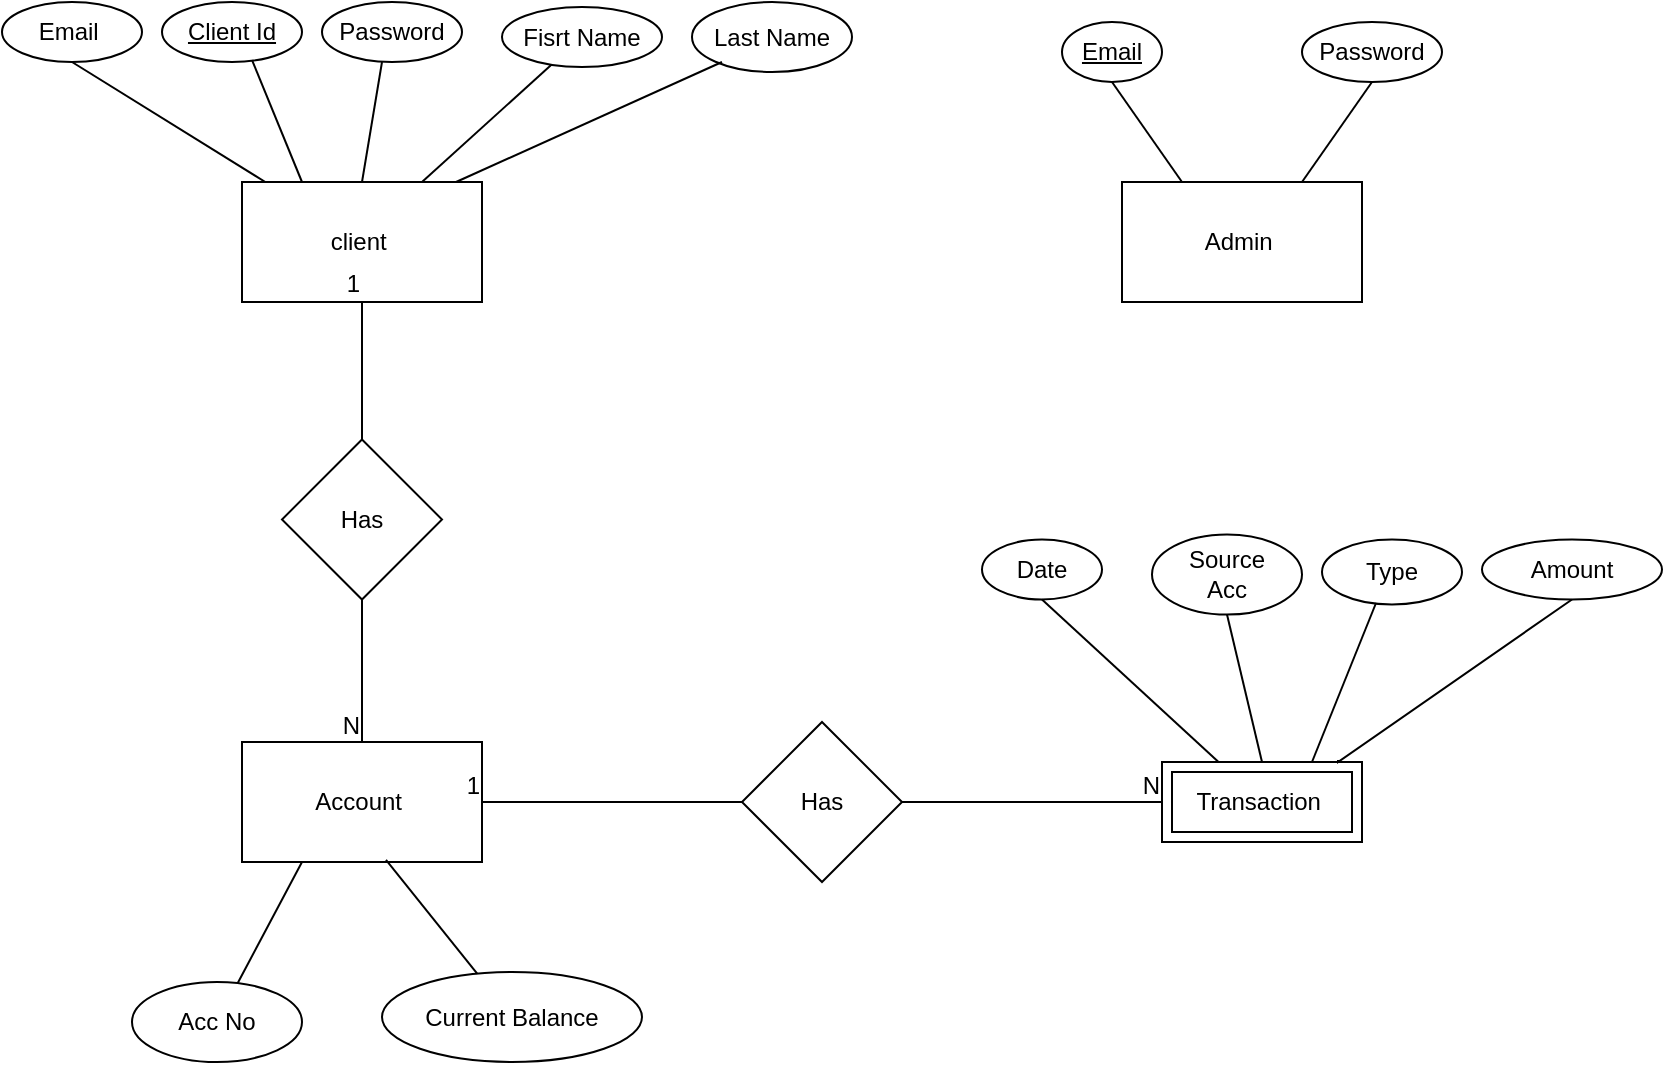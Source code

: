 <mxfile version="21.0.8" type="device"><diagram id="R2lEEEUBdFMjLlhIrx00" name="Page-1"><mxGraphModel dx="880" dy="486" grid="0" gridSize="10" guides="1" tooltips="1" connect="1" arrows="1" fold="1" page="1" pageScale="1" pageWidth="850" pageHeight="1100" background="#ffffff" math="0" shadow="0" extFonts="Permanent Marker^https://fonts.googleapis.com/css?family=Permanent+Marker"><root><mxCell id="0"/><mxCell id="1" parent="0"/><mxCell id="yZxQarOMSJ2BPssshICD-1" value="client&amp;nbsp;" style="rounded=0;whiteSpace=wrap;html=1;" parent="1" vertex="1"><mxGeometry x="120" y="170" width="120" height="60" as="geometry"/></mxCell><mxCell id="yZxQarOMSJ2BPssshICD-2" value="Admin&amp;nbsp;" style="rounded=0;whiteSpace=wrap;html=1;" parent="1" vertex="1"><mxGeometry x="560" y="170" width="120" height="60" as="geometry"/></mxCell><mxCell id="yZxQarOMSJ2BPssshICD-3" value="Account&amp;nbsp;" style="rounded=0;whiteSpace=wrap;html=1;" parent="1" vertex="1"><mxGeometry x="120" y="450" width="120" height="60" as="geometry"/></mxCell><mxCell id="yZxQarOMSJ2BPssshICD-7" value="Has" style="rhombus;whiteSpace=wrap;html=1;" parent="1" vertex="1"><mxGeometry x="140" y="298.75" width="80" height="80" as="geometry"/></mxCell><mxCell id="yZxQarOMSJ2BPssshICD-11" value="Has" style="rhombus;whiteSpace=wrap;html=1;" parent="1" vertex="1"><mxGeometry x="370" y="440" width="80" height="80" as="geometry"/></mxCell><mxCell id="yZxQarOMSJ2BPssshICD-16" value="Transaction&amp;nbsp;" style="shape=ext;margin=3;double=1;whiteSpace=wrap;html=1;align=center;" parent="1" vertex="1"><mxGeometry x="580" y="460" width="100" height="40" as="geometry"/></mxCell><mxCell id="yZxQarOMSJ2BPssshICD-19" value="Email" style="ellipse;whiteSpace=wrap;html=1;align=center;fontStyle=4;" parent="1" vertex="1"><mxGeometry x="530" y="90" width="50" height="30" as="geometry"/></mxCell><mxCell id="yZxQarOMSJ2BPssshICD-21" value="Password" style="ellipse;whiteSpace=wrap;html=1;align=center;" parent="1" vertex="1"><mxGeometry x="650" y="90" width="70" height="30" as="geometry"/></mxCell><mxCell id="yZxQarOMSJ2BPssshICD-28" value="" style="endArrow=none;html=1;rounded=0;exitX=0.25;exitY=0;exitDx=0;exitDy=0;entryX=0.5;entryY=1;entryDx=0;entryDy=0;" parent="1" source="yZxQarOMSJ2BPssshICD-2" target="yZxQarOMSJ2BPssshICD-19" edge="1"><mxGeometry width="50" height="50" relative="1" as="geometry"><mxPoint x="440" y="200" as="sourcePoint"/><mxPoint x="570" y="130" as="targetPoint"/></mxGeometry></mxCell><mxCell id="yZxQarOMSJ2BPssshICD-30" value="" style="endArrow=none;html=1;rounded=0;entryX=0.5;entryY=1;entryDx=0;entryDy=0;exitX=0.75;exitY=0;exitDx=0;exitDy=0;" parent="1" source="yZxQarOMSJ2BPssshICD-2" target="yZxQarOMSJ2BPssshICD-21" edge="1"><mxGeometry width="50" height="50" relative="1" as="geometry"><mxPoint x="190" y="300" as="sourcePoint"/><mxPoint x="190" y="240" as="targetPoint"/></mxGeometry></mxCell><mxCell id="yZxQarOMSJ2BPssshICD-31" value="Client Id" style="ellipse;whiteSpace=wrap;html=1;align=center;fontStyle=4;" parent="1" vertex="1"><mxGeometry x="80" y="80" width="70" height="30" as="geometry"/></mxCell><mxCell id="yZxQarOMSJ2BPssshICD-32" value="Password" style="ellipse;whiteSpace=wrap;html=1;align=center;" parent="1" vertex="1"><mxGeometry x="160" y="80" width="70" height="30" as="geometry"/></mxCell><mxCell id="yZxQarOMSJ2BPssshICD-33" value="Fisrt Name" style="ellipse;whiteSpace=wrap;html=1;align=center;" parent="1" vertex="1"><mxGeometry x="250" y="82.5" width="80" height="30" as="geometry"/></mxCell><mxCell id="yZxQarOMSJ2BPssshICD-34" value="Last Name" style="ellipse;whiteSpace=wrap;html=1;align=center;" parent="1" vertex="1"><mxGeometry x="345" y="80" width="80" height="35" as="geometry"/></mxCell><mxCell id="yZxQarOMSJ2BPssshICD-35" value="Email&amp;nbsp;" style="ellipse;whiteSpace=wrap;html=1;align=center;" parent="1" vertex="1"><mxGeometry y="80" width="70" height="30" as="geometry"/></mxCell><mxCell id="yZxQarOMSJ2BPssshICD-36" value="" style="endArrow=none;html=1;rounded=0;entryX=0.5;entryY=1;entryDx=0;entryDy=0;" parent="1" source="yZxQarOMSJ2BPssshICD-1" target="yZxQarOMSJ2BPssshICD-35" edge="1"><mxGeometry width="50" height="50" relative="1" as="geometry"><mxPoint x="190" y="300" as="sourcePoint"/><mxPoint x="190" y="240" as="targetPoint"/></mxGeometry></mxCell><mxCell id="yZxQarOMSJ2BPssshICD-37" value="" style="endArrow=none;html=1;rounded=0;entryX=0.643;entryY=0.967;entryDx=0;entryDy=0;entryPerimeter=0;exitX=0.25;exitY=0;exitDx=0;exitDy=0;" parent="1" source="yZxQarOMSJ2BPssshICD-1" target="yZxQarOMSJ2BPssshICD-31" edge="1"><mxGeometry width="50" height="50" relative="1" as="geometry"><mxPoint x="190" y="300" as="sourcePoint"/><mxPoint x="190" y="240" as="targetPoint"/></mxGeometry></mxCell><mxCell id="SSJ2Vil8HuHul0gvyvQJ-1" value="" style="endArrow=none;html=1;rounded=0;exitX=0.75;exitY=0;exitDx=0;exitDy=0;" edge="1" parent="1" source="yZxQarOMSJ2BPssshICD-1" target="yZxQarOMSJ2BPssshICD-33"><mxGeometry width="50" height="50" relative="1" as="geometry"><mxPoint x="400" y="310" as="sourcePoint"/><mxPoint x="450" y="260" as="targetPoint"/></mxGeometry></mxCell><mxCell id="SSJ2Vil8HuHul0gvyvQJ-2" value="" style="endArrow=none;html=1;rounded=0;exitX=0.5;exitY=0;exitDx=0;exitDy=0;" edge="1" parent="1" source="yZxQarOMSJ2BPssshICD-1"><mxGeometry width="50" height="50" relative="1" as="geometry"><mxPoint x="400" y="310" as="sourcePoint"/><mxPoint x="190" y="110" as="targetPoint"/></mxGeometry></mxCell><mxCell id="SSJ2Vil8HuHul0gvyvQJ-3" value="" style="endArrow=none;html=1;rounded=0;exitX=0.892;exitY=0;exitDx=0;exitDy=0;exitPerimeter=0;" edge="1" parent="1" source="yZxQarOMSJ2BPssshICD-1"><mxGeometry width="50" height="50" relative="1" as="geometry"><mxPoint x="400" y="310" as="sourcePoint"/><mxPoint x="360" y="110" as="targetPoint"/></mxGeometry></mxCell><mxCell id="SSJ2Vil8HuHul0gvyvQJ-4" value="Source &lt;br&gt;Acc" style="ellipse;whiteSpace=wrap;html=1;" vertex="1" parent="1"><mxGeometry x="575" y="346.25" width="75" height="40" as="geometry"/></mxCell><mxCell id="SSJ2Vil8HuHul0gvyvQJ-5" value="Type" style="ellipse;whiteSpace=wrap;html=1;" vertex="1" parent="1"><mxGeometry x="660" y="348.75" width="70" height="32.5" as="geometry"/></mxCell><mxCell id="SSJ2Vil8HuHul0gvyvQJ-6" value="Date" style="ellipse;whiteSpace=wrap;html=1;" vertex="1" parent="1"><mxGeometry x="490" y="348.75" width="60" height="30" as="geometry"/></mxCell><mxCell id="SSJ2Vil8HuHul0gvyvQJ-7" value="Acc No" style="ellipse;whiteSpace=wrap;html=1;" vertex="1" parent="1"><mxGeometry x="65" y="570" width="85" height="40" as="geometry"/></mxCell><mxCell id="SSJ2Vil8HuHul0gvyvQJ-8" value="Current Balance" style="ellipse;whiteSpace=wrap;html=1;" vertex="1" parent="1"><mxGeometry x="190" y="565" width="130" height="45" as="geometry"/></mxCell><mxCell id="SSJ2Vil8HuHul0gvyvQJ-9" value="" style="endArrow=none;html=1;rounded=0;exitX=0.25;exitY=1;exitDx=0;exitDy=0;" edge="1" parent="1" source="yZxQarOMSJ2BPssshICD-3" target="SSJ2Vil8HuHul0gvyvQJ-7"><mxGeometry width="50" height="50" relative="1" as="geometry"><mxPoint x="380" y="430" as="sourcePoint"/><mxPoint x="430" y="380" as="targetPoint"/></mxGeometry></mxCell><mxCell id="SSJ2Vil8HuHul0gvyvQJ-10" value="" style="endArrow=none;html=1;rounded=0;exitX=0.6;exitY=0.983;exitDx=0;exitDy=0;exitPerimeter=0;" edge="1" parent="1" source="yZxQarOMSJ2BPssshICD-3" target="SSJ2Vil8HuHul0gvyvQJ-8"><mxGeometry width="50" height="50" relative="1" as="geometry"><mxPoint x="190" y="500" as="sourcePoint"/><mxPoint x="430" y="380" as="targetPoint"/></mxGeometry></mxCell><mxCell id="SSJ2Vil8HuHul0gvyvQJ-15" value="" style="endArrow=none;html=1;rounded=0;exitX=0.5;exitY=1;exitDx=0;exitDy=0;entryX=0.5;entryY=0;entryDx=0;entryDy=0;" edge="1" parent="1" source="yZxQarOMSJ2BPssshICD-7" target="yZxQarOMSJ2BPssshICD-3"><mxGeometry relative="1" as="geometry"><mxPoint x="330" y="410" as="sourcePoint"/><mxPoint x="490" y="410" as="targetPoint"/></mxGeometry></mxCell><mxCell id="SSJ2Vil8HuHul0gvyvQJ-16" value="N" style="resizable=0;html=1;whiteSpace=wrap;align=right;verticalAlign=bottom;" connectable="0" vertex="1" parent="SSJ2Vil8HuHul0gvyvQJ-15"><mxGeometry x="1" relative="1" as="geometry"/></mxCell><mxCell id="SSJ2Vil8HuHul0gvyvQJ-21" value="" style="endArrow=none;html=1;rounded=0;exitX=0.5;exitY=0;exitDx=0;exitDy=0;entryX=0.5;entryY=1;entryDx=0;entryDy=0;" edge="1" parent="1" source="yZxQarOMSJ2BPssshICD-7" target="yZxQarOMSJ2BPssshICD-1"><mxGeometry relative="1" as="geometry"><mxPoint x="330" y="410" as="sourcePoint"/><mxPoint x="240" y="270" as="targetPoint"/></mxGeometry></mxCell><mxCell id="SSJ2Vil8HuHul0gvyvQJ-22" value="1" style="resizable=0;html=1;whiteSpace=wrap;align=right;verticalAlign=bottom;" connectable="0" vertex="1" parent="SSJ2Vil8HuHul0gvyvQJ-21"><mxGeometry x="1" relative="1" as="geometry"/></mxCell><mxCell id="SSJ2Vil8HuHul0gvyvQJ-23" value="" style="endArrow=none;html=1;rounded=0;entryX=1;entryY=0.5;entryDx=0;entryDy=0;exitX=0;exitY=0.5;exitDx=0;exitDy=0;" edge="1" parent="1" source="yZxQarOMSJ2BPssshICD-11" target="yZxQarOMSJ2BPssshICD-3"><mxGeometry relative="1" as="geometry"><mxPoint x="330" y="410" as="sourcePoint"/><mxPoint x="490" y="410" as="targetPoint"/></mxGeometry></mxCell><mxCell id="SSJ2Vil8HuHul0gvyvQJ-24" value="1" style="resizable=0;html=1;whiteSpace=wrap;align=right;verticalAlign=bottom;" connectable="0" vertex="1" parent="SSJ2Vil8HuHul0gvyvQJ-23"><mxGeometry x="1" relative="1" as="geometry"/></mxCell><mxCell id="SSJ2Vil8HuHul0gvyvQJ-25" value="" style="endArrow=none;html=1;rounded=0;exitX=1;exitY=0.5;exitDx=0;exitDy=0;entryX=0;entryY=0.5;entryDx=0;entryDy=0;" edge="1" parent="1" source="yZxQarOMSJ2BPssshICD-11" target="yZxQarOMSJ2BPssshICD-16"><mxGeometry relative="1" as="geometry"><mxPoint x="330" y="420" as="sourcePoint"/><mxPoint x="500" y="420" as="targetPoint"/><Array as="points"/></mxGeometry></mxCell><mxCell id="SSJ2Vil8HuHul0gvyvQJ-26" value="N" style="resizable=0;html=1;whiteSpace=wrap;align=right;verticalAlign=bottom;" connectable="0" vertex="1" parent="SSJ2Vil8HuHul0gvyvQJ-25"><mxGeometry x="1" relative="1" as="geometry"/></mxCell><mxCell id="SSJ2Vil8HuHul0gvyvQJ-28" value="" style="endArrow=none;html=1;rounded=0;entryX=0.5;entryY=1;entryDx=0;entryDy=0;" edge="1" parent="1" source="yZxQarOMSJ2BPssshICD-16" target="SSJ2Vil8HuHul0gvyvQJ-6"><mxGeometry relative="1" as="geometry"><mxPoint x="330" y="410" as="sourcePoint"/><mxPoint x="490" y="410" as="targetPoint"/></mxGeometry></mxCell><mxCell id="SSJ2Vil8HuHul0gvyvQJ-29" value="" style="endArrow=none;html=1;rounded=0;entryX=0.5;entryY=1;entryDx=0;entryDy=0;exitX=0.5;exitY=0;exitDx=0;exitDy=0;" edge="1" parent="1" source="yZxQarOMSJ2BPssshICD-16" target="SSJ2Vil8HuHul0gvyvQJ-4"><mxGeometry relative="1" as="geometry"><mxPoint x="330" y="410" as="sourcePoint"/><mxPoint x="490" y="410" as="targetPoint"/></mxGeometry></mxCell><mxCell id="SSJ2Vil8HuHul0gvyvQJ-30" value="" style="endArrow=none;html=1;rounded=0;entryX=0.386;entryY=0.977;entryDx=0;entryDy=0;entryPerimeter=0;exitX=0.75;exitY=0;exitDx=0;exitDy=0;" edge="1" parent="1" source="yZxQarOMSJ2BPssshICD-16" target="SSJ2Vil8HuHul0gvyvQJ-5"><mxGeometry relative="1" as="geometry"><mxPoint x="330" y="410" as="sourcePoint"/><mxPoint x="490" y="410" as="targetPoint"/></mxGeometry></mxCell><mxCell id="SSJ2Vil8HuHul0gvyvQJ-31" value="Amount" style="ellipse;whiteSpace=wrap;html=1;align=center;" vertex="1" parent="1"><mxGeometry x="740" y="348.75" width="90" height="30" as="geometry"/></mxCell><mxCell id="SSJ2Vil8HuHul0gvyvQJ-32" value="" style="endArrow=none;html=1;rounded=0;entryX=0.5;entryY=1;entryDx=0;entryDy=0;exitX=0.88;exitY=-0.025;exitDx=0;exitDy=0;exitPerimeter=0;" edge="1" parent="1" source="yZxQarOMSJ2BPssshICD-16" target="SSJ2Vil8HuHul0gvyvQJ-31"><mxGeometry relative="1" as="geometry"><mxPoint x="330" y="410" as="sourcePoint"/><mxPoint x="490" y="410" as="targetPoint"/><Array as="points"><mxPoint x="668" y="460"/></Array></mxGeometry></mxCell></root></mxGraphModel></diagram></mxfile>